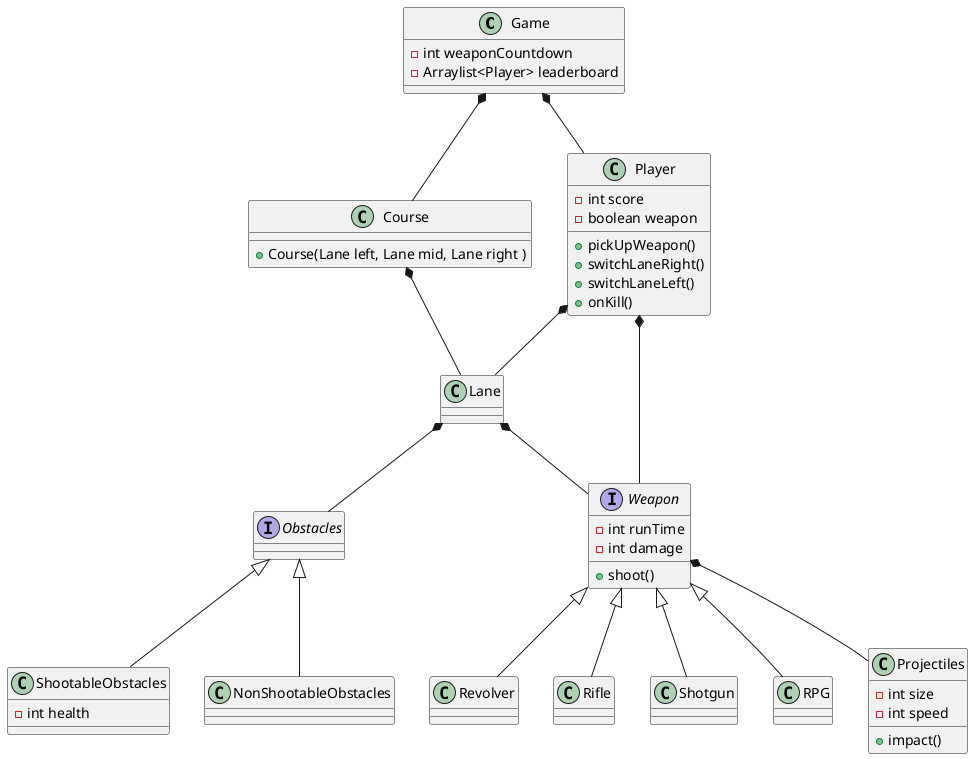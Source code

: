 @startuml
'https://plantuml.com/class-diagram

class Game{
- int weaponCountdown
-Arraylist<Player> leaderboard
}
class Player{
-int score
- boolean weapon

+ pickUpWeapon()
+ switchLaneRight()
+ switchLaneLeft()
+ onKill()

}
class Lane
class Course{
+ Course(Lane left, Lane mid, Lane right )
}

interface Obstacles
class ShootableObstacles{
- int health
}
class NonShootableObstacles

interface Weapon{
- int runTime
- int damage

+ shoot()
}
class Revolver
class Rifle
class Shotgun
class RPG

class Projectiles{
-int size
-int speed

+impact()


}


Game*--Player
Game*--Course
Course *-- Lane
Obstacles<|-- ShootableObstacles
Lane *--Obstacles
Obstacles<|-- NonShootableObstacles
Player *-- Weapon
Player*-- Lane
Lane *-- Weapon
Weapon *-- Projectiles
Weapon<|-- Revolver
Weapon<|-- Rifle
Weapon<|-- Shotgun
Weapon<|-- RPG


@enduml